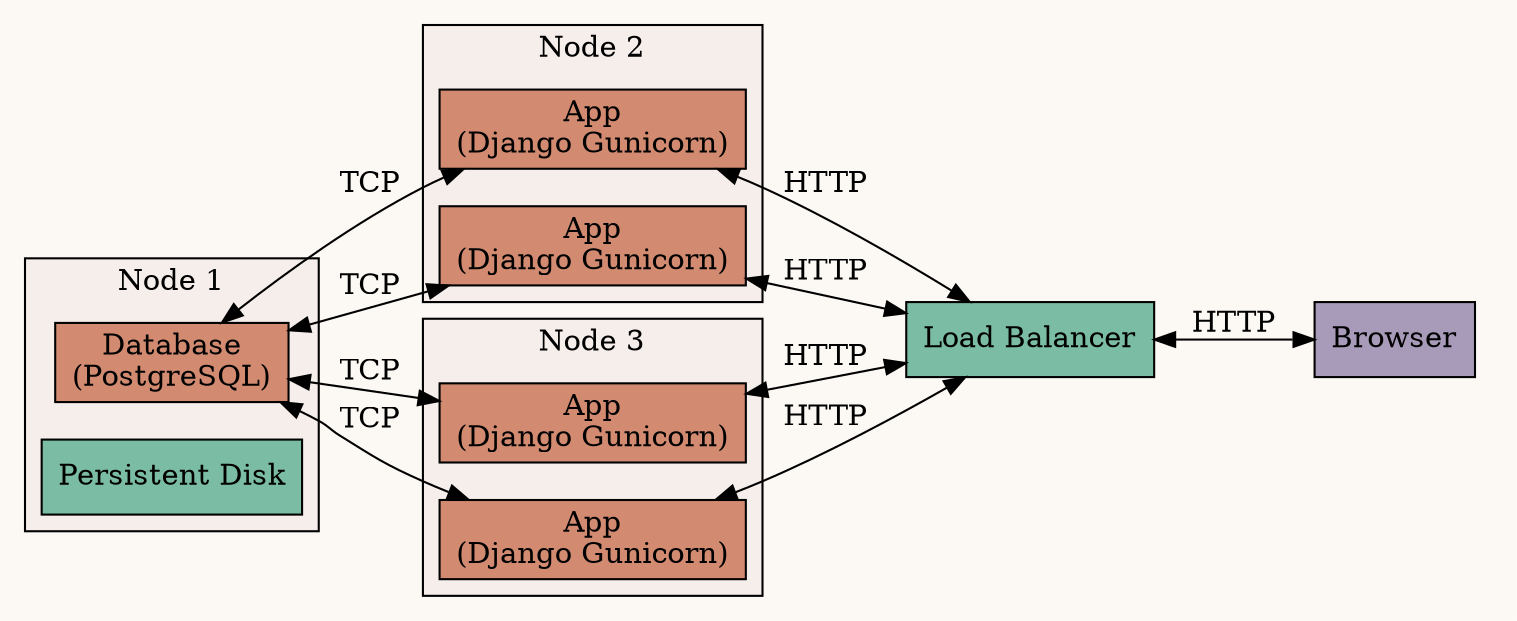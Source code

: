 digraph Kubernetes {
    bgcolor = "#fcf9f4";
    rankdir = LR;
    node[shape=box, style=filled, fillcolor="#d28b71"];

    subgraph clusterClient {
        style = invis;
        browser [label="Browser", fillcolor="#a89bb9"];
    };

    subgraph clusterDatabaseServer {
        label = "Node 1";
        bgcolor = "#f5eeeb";
        database [label="Database\n(PostgreSQL)"];
	persistentdisk [label="Persistent Disk", fillcolor="#7bbda4"]
    }

    subgraph clusterAppServer {
        label = "Node 2";
        bgcolor = "#f5eeeb";
        app [label="App\n(Django Gunicorn)"];
        app2 [label="App\n(Django Gunicorn)"];
    };

    subgraph clusterAppServer3 {
        label = "Node 3";
        bgcolor = "#f5eeeb";
        app3 [label="App\n(Django Gunicorn)"];
        app4 [label="App\n(Django Gunicorn)"];
    };

    webserver [label="Load Balancer", fillcolor="#7bbda4"];

    database -> app [label="TCP", dir="both"];
    app -> webserver [label="HTTP", dir="both"];

    database -> app2 [label="TCP", dir="both"];
    app2 -> webserver [label="HTTP", dir="both"];

    database -> app3 [label="TCP", dir="both"];
    app3 -> webserver [label="HTTP", dir="both"];

    database -> app4 [label="TCP", dir="both"];
    app4 -> webserver [label="HTTP", dir="both"];

    // assets -> webserver;
    webserver -> browser [label="HTTP", dir="both"];
}
